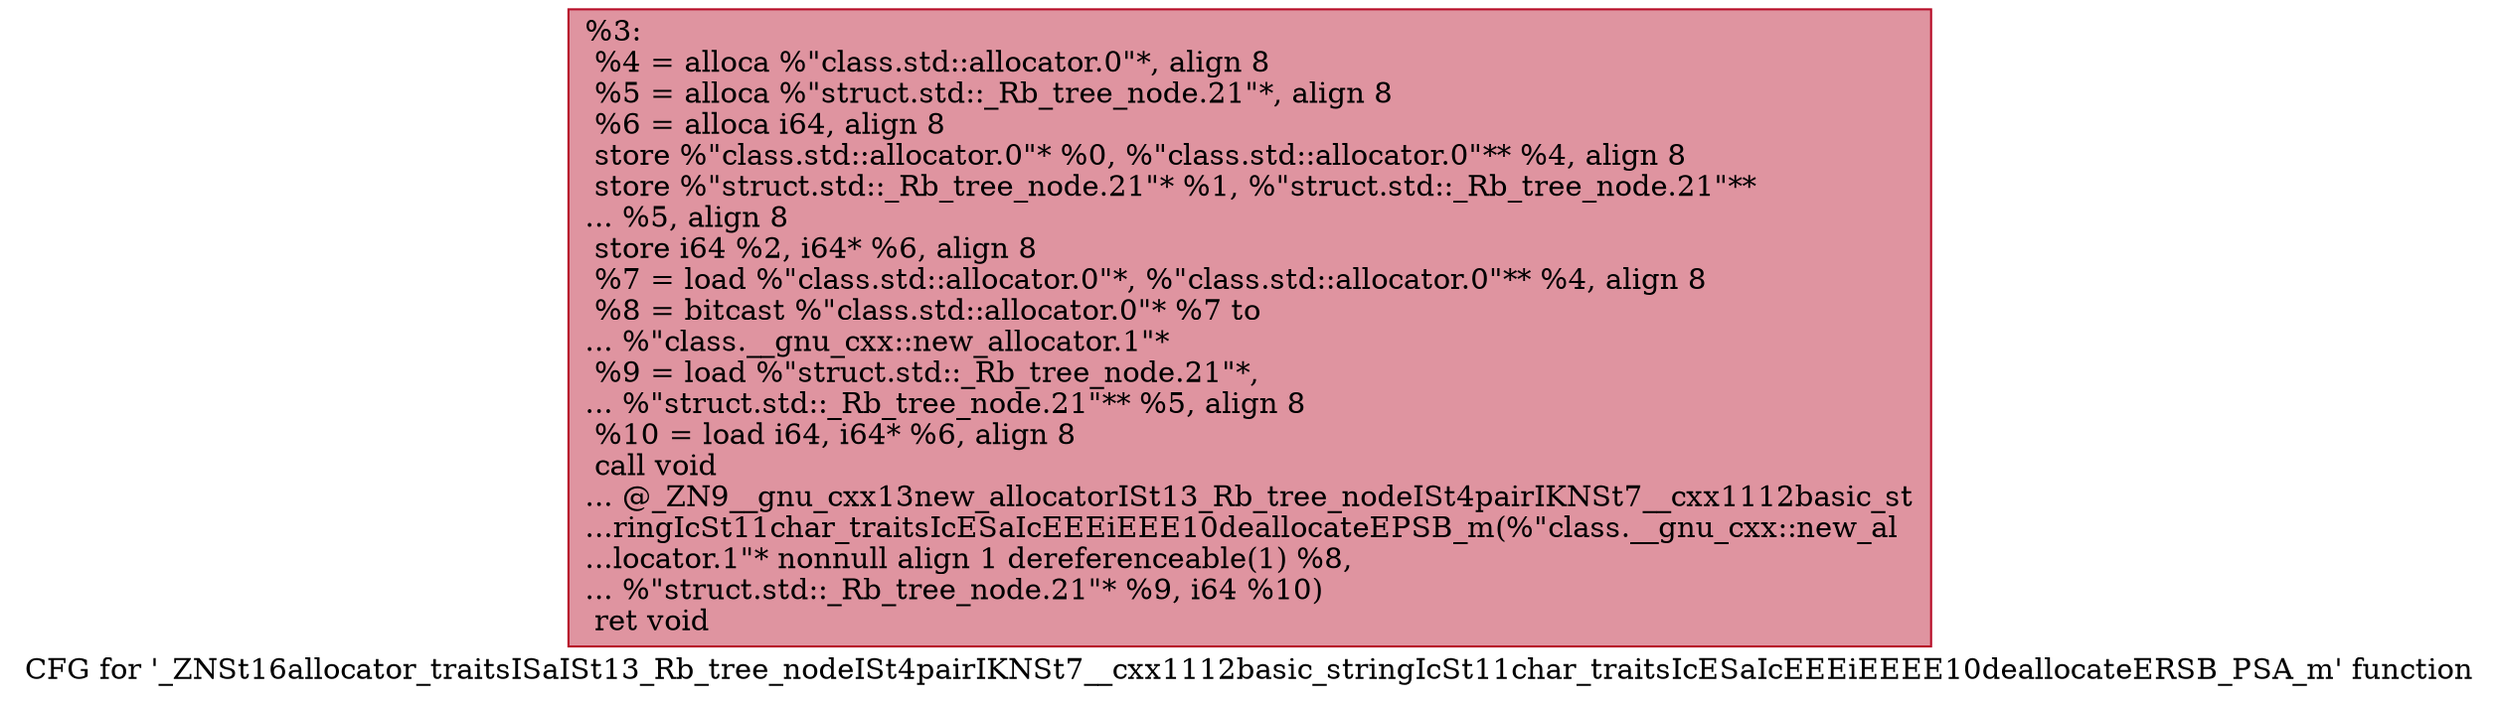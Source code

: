digraph "CFG for '_ZNSt16allocator_traitsISaISt13_Rb_tree_nodeISt4pairIKNSt7__cxx1112basic_stringIcSt11char_traitsIcESaIcEEEiEEEE10deallocateERSB_PSA_m' function" {
	label="CFG for '_ZNSt16allocator_traitsISaISt13_Rb_tree_nodeISt4pairIKNSt7__cxx1112basic_stringIcSt11char_traitsIcESaIcEEEiEEEE10deallocateERSB_PSA_m' function";

	Node0x55a8467dae20 [shape=record,color="#b70d28ff", style=filled, fillcolor="#b70d2870",label="{%3:\l  %4 = alloca %\"class.std::allocator.0\"*, align 8\l  %5 = alloca %\"struct.std::_Rb_tree_node.21\"*, align 8\l  %6 = alloca i64, align 8\l  store %\"class.std::allocator.0\"* %0, %\"class.std::allocator.0\"** %4, align 8\l  store %\"struct.std::_Rb_tree_node.21\"* %1, %\"struct.std::_Rb_tree_node.21\"**\l... %5, align 8\l  store i64 %2, i64* %6, align 8\l  %7 = load %\"class.std::allocator.0\"*, %\"class.std::allocator.0\"** %4, align 8\l  %8 = bitcast %\"class.std::allocator.0\"* %7 to\l... %\"class.__gnu_cxx::new_allocator.1\"*\l  %9 = load %\"struct.std::_Rb_tree_node.21\"*,\l... %\"struct.std::_Rb_tree_node.21\"** %5, align 8\l  %10 = load i64, i64* %6, align 8\l  call void\l... @_ZN9__gnu_cxx13new_allocatorISt13_Rb_tree_nodeISt4pairIKNSt7__cxx1112basic_st\l...ringIcSt11char_traitsIcESaIcEEEiEEE10deallocateEPSB_m(%\"class.__gnu_cxx::new_al\l...locator.1\"* nonnull align 1 dereferenceable(1) %8,\l... %\"struct.std::_Rb_tree_node.21\"* %9, i64 %10)\l  ret void\l}"];
}

